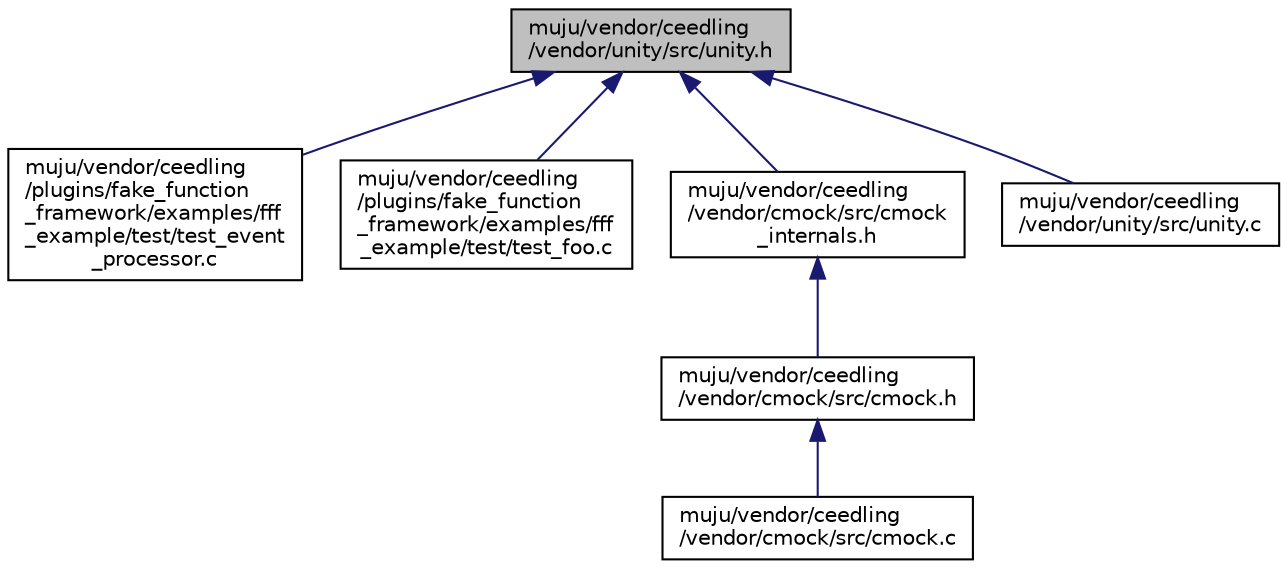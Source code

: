 digraph "muju/vendor/ceedling/vendor/unity/src/unity.h"
{
  edge [fontname="Helvetica",fontsize="10",labelfontname="Helvetica",labelfontsize="10"];
  node [fontname="Helvetica",fontsize="10",shape=record];
  Node8 [label="muju/vendor/ceedling\l/vendor/unity/src/unity.h",height=0.2,width=0.4,color="black", fillcolor="grey75", style="filled", fontcolor="black"];
  Node8 -> Node9 [dir="back",color="midnightblue",fontsize="10",style="solid"];
  Node9 [label="muju/vendor/ceedling\l/plugins/fake_function\l_framework/examples/fff\l_example/test/test_event\l_processor.c",height=0.2,width=0.4,color="black", fillcolor="white", style="filled",URL="$test__event__processor_8c.html"];
  Node8 -> Node10 [dir="back",color="midnightblue",fontsize="10",style="solid"];
  Node10 [label="muju/vendor/ceedling\l/plugins/fake_function\l_framework/examples/fff\l_example/test/test_foo.c",height=0.2,width=0.4,color="black", fillcolor="white", style="filled",URL="$test__foo_8c.html"];
  Node8 -> Node11 [dir="back",color="midnightblue",fontsize="10",style="solid"];
  Node11 [label="muju/vendor/ceedling\l/vendor/cmock/src/cmock\l_internals.h",height=0.2,width=0.4,color="black", fillcolor="white", style="filled",URL="$cmock__internals_8h.html"];
  Node11 -> Node12 [dir="back",color="midnightblue",fontsize="10",style="solid"];
  Node12 [label="muju/vendor/ceedling\l/vendor/cmock/src/cmock.h",height=0.2,width=0.4,color="black", fillcolor="white", style="filled",URL="$cmock_8h.html"];
  Node12 -> Node13 [dir="back",color="midnightblue",fontsize="10",style="solid"];
  Node13 [label="muju/vendor/ceedling\l/vendor/cmock/src/cmock.c",height=0.2,width=0.4,color="black", fillcolor="white", style="filled",URL="$cmock_8c.html"];
  Node8 -> Node14 [dir="back",color="midnightblue",fontsize="10",style="solid"];
  Node14 [label="muju/vendor/ceedling\l/vendor/unity/src/unity.c",height=0.2,width=0.4,color="black", fillcolor="white", style="filled",URL="$unity_8c.html"];
}

